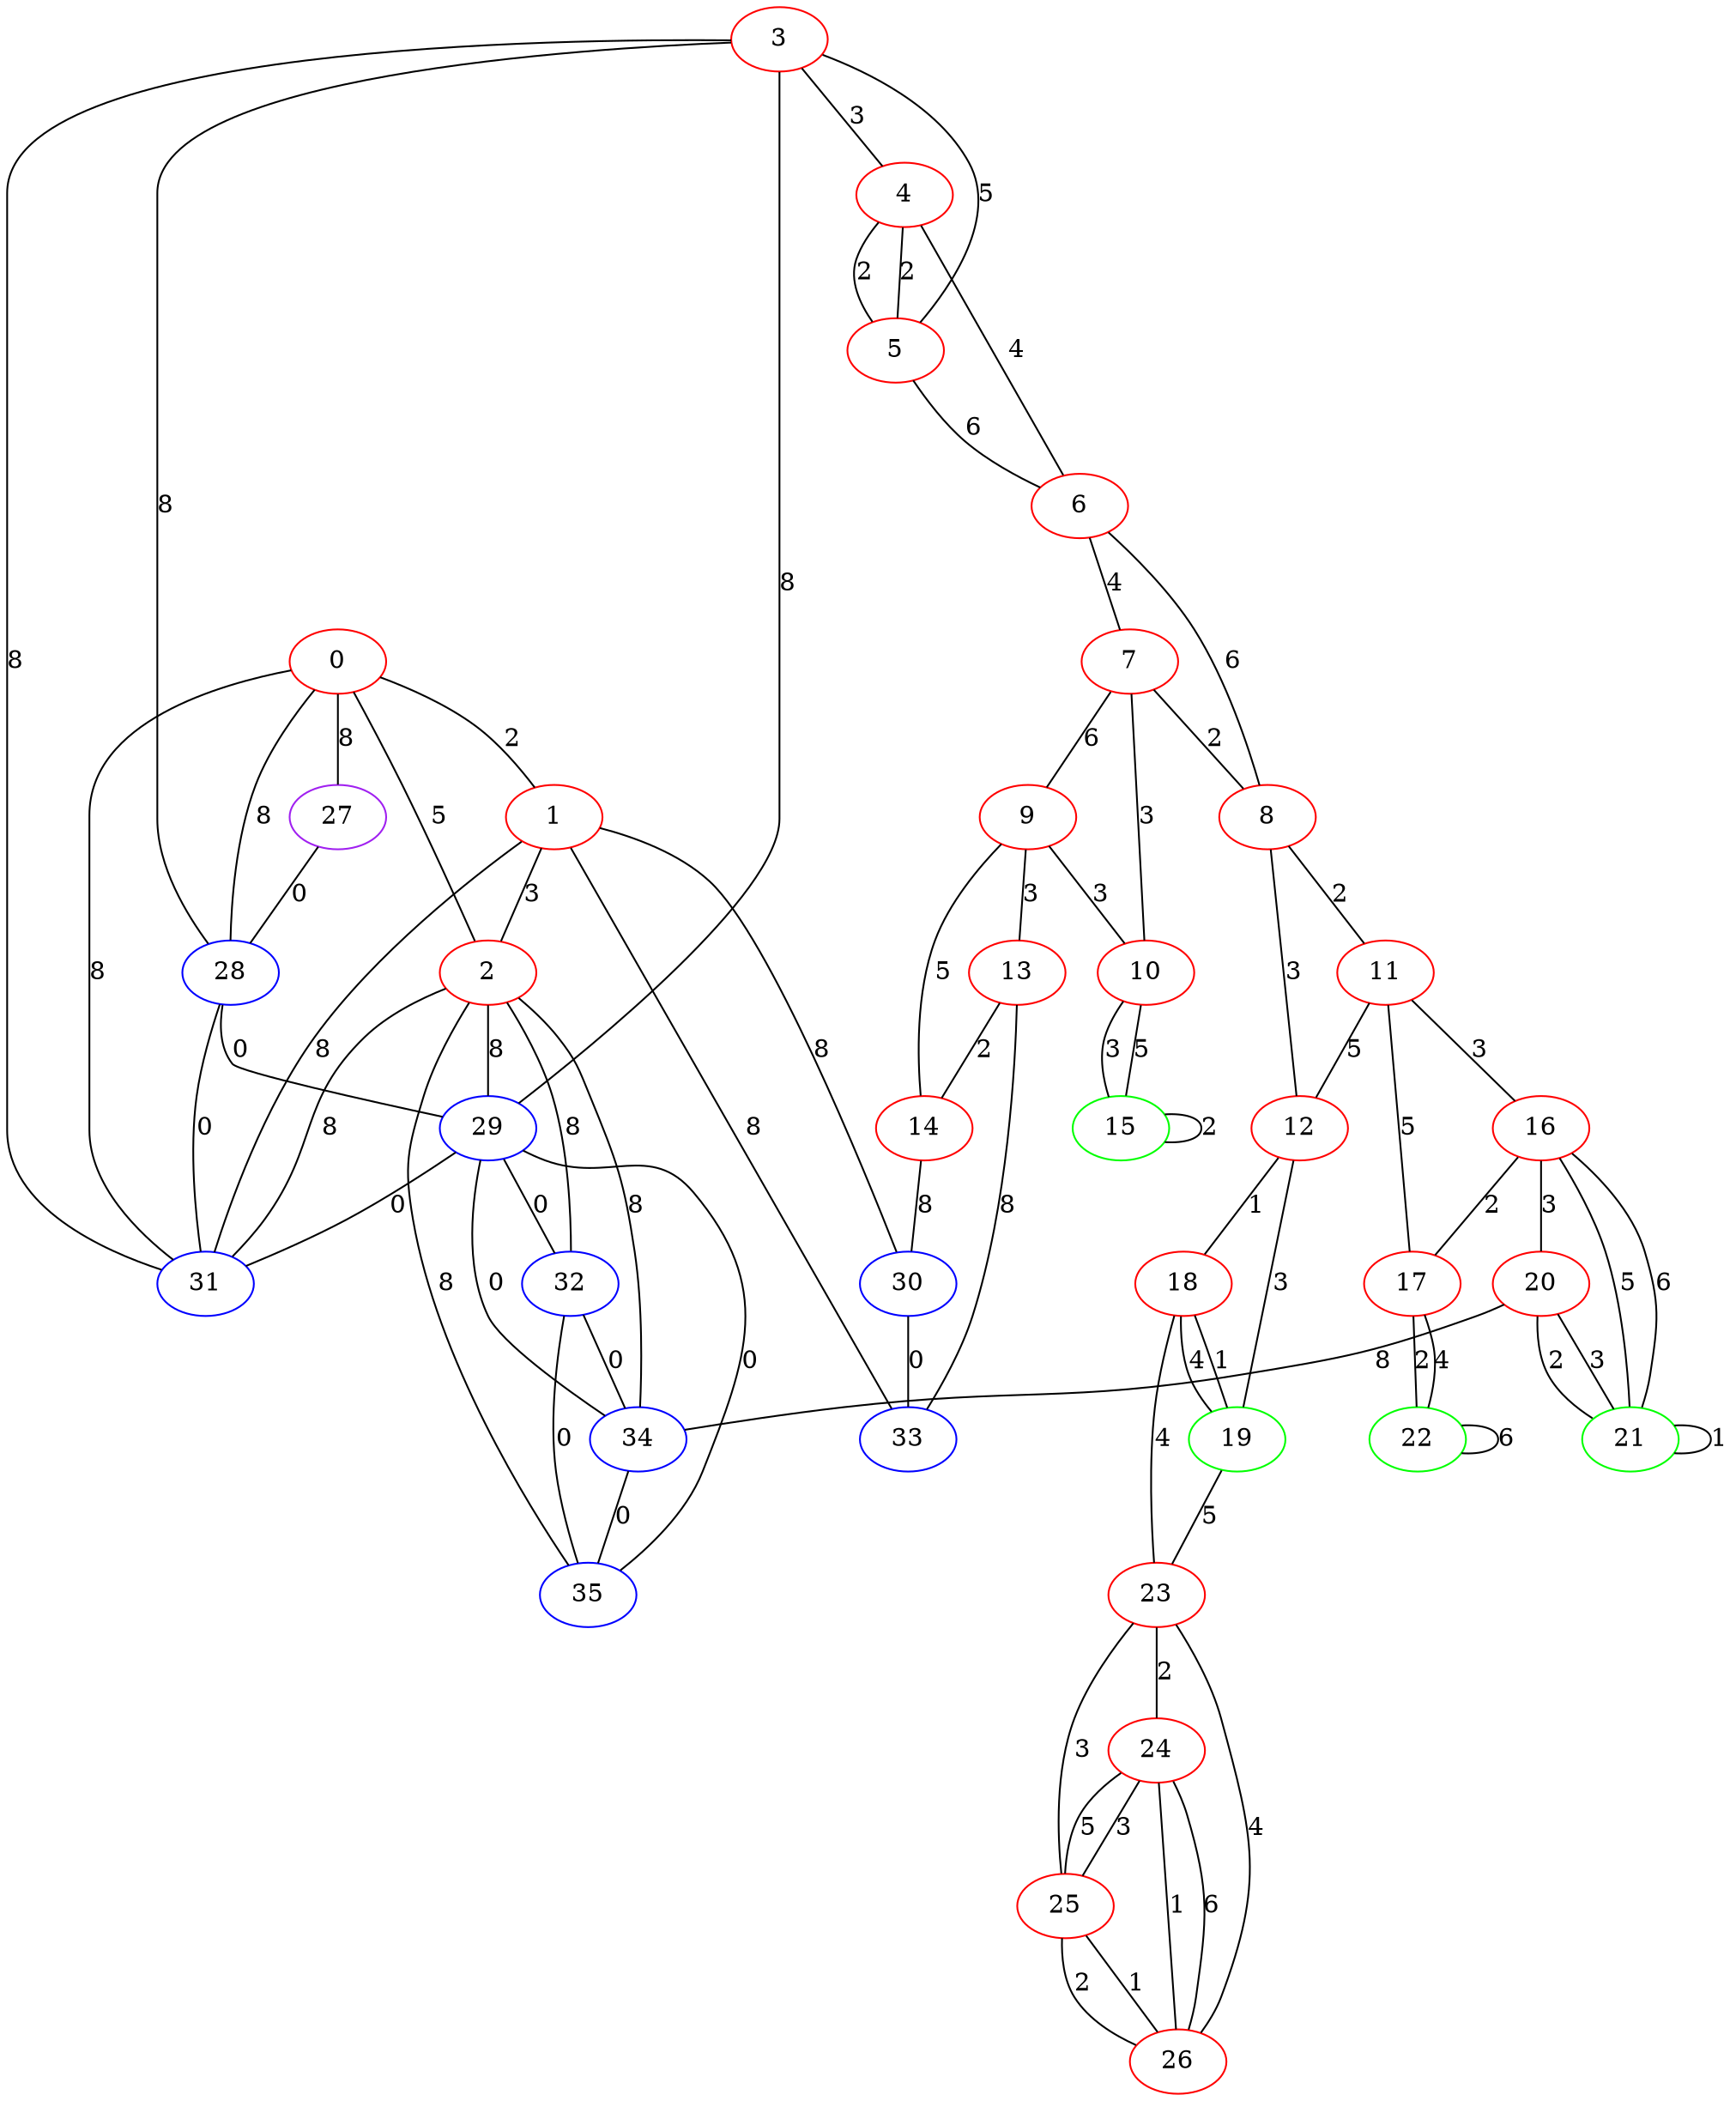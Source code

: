 graph "" {
0 [color=red, weight=1];
1 [color=red, weight=1];
2 [color=red, weight=1];
3 [color=red, weight=1];
4 [color=red, weight=1];
5 [color=red, weight=1];
6 [color=red, weight=1];
7 [color=red, weight=1];
8 [color=red, weight=1];
9 [color=red, weight=1];
10 [color=red, weight=1];
11 [color=red, weight=1];
12 [color=red, weight=1];
13 [color=red, weight=1];
14 [color=red, weight=1];
15 [color=green, weight=2];
16 [color=red, weight=1];
17 [color=red, weight=1];
18 [color=red, weight=1];
19 [color=green, weight=2];
20 [color=red, weight=1];
21 [color=green, weight=2];
22 [color=green, weight=2];
23 [color=red, weight=1];
24 [color=red, weight=1];
25 [color=red, weight=1];
26 [color=red, weight=1];
27 [color=purple, weight=4];
28 [color=blue, weight=3];
29 [color=blue, weight=3];
30 [color=blue, weight=3];
31 [color=blue, weight=3];
32 [color=blue, weight=3];
33 [color=blue, weight=3];
34 [color=blue, weight=3];
35 [color=blue, weight=3];
0 -- 1  [key=0, label=2];
0 -- 2  [key=0, label=5];
0 -- 27  [key=0, label=8];
0 -- 28  [key=0, label=8];
0 -- 31  [key=0, label=8];
1 -- 33  [key=0, label=8];
1 -- 2  [key=0, label=3];
1 -- 30  [key=0, label=8];
1 -- 31  [key=0, label=8];
2 -- 34  [key=0, label=8];
2 -- 35  [key=0, label=8];
2 -- 32  [key=0, label=8];
2 -- 29  [key=0, label=8];
2 -- 31  [key=0, label=8];
3 -- 28  [key=0, label=8];
3 -- 31  [key=0, label=8];
3 -- 4  [key=0, label=3];
3 -- 5  [key=0, label=5];
3 -- 29  [key=0, label=8];
4 -- 5  [key=0, label=2];
4 -- 5  [key=1, label=2];
4 -- 6  [key=0, label=4];
5 -- 6  [key=0, label=6];
6 -- 8  [key=0, label=6];
6 -- 7  [key=0, label=4];
7 -- 8  [key=0, label=2];
7 -- 9  [key=0, label=6];
7 -- 10  [key=0, label=3];
8 -- 11  [key=0, label=2];
8 -- 12  [key=0, label=3];
9 -- 10  [key=0, label=3];
9 -- 13  [key=0, label=3];
9 -- 14  [key=0, label=5];
10 -- 15  [key=0, label=3];
10 -- 15  [key=1, label=5];
11 -- 16  [key=0, label=3];
11 -- 12  [key=0, label=5];
11 -- 17  [key=0, label=5];
12 -- 19  [key=0, label=3];
12 -- 18  [key=0, label=1];
13 -- 14  [key=0, label=2];
13 -- 33  [key=0, label=8];
14 -- 30  [key=0, label=8];
15 -- 15  [key=0, label=2];
16 -- 17  [key=0, label=2];
16 -- 20  [key=0, label=3];
16 -- 21  [key=0, label=5];
16 -- 21  [key=1, label=6];
17 -- 22  [key=0, label=2];
17 -- 22  [key=1, label=4];
18 -- 19  [key=0, label=4];
18 -- 19  [key=1, label=1];
18 -- 23  [key=0, label=4];
19 -- 23  [key=0, label=5];
20 -- 34  [key=0, label=8];
20 -- 21  [key=0, label=2];
20 -- 21  [key=1, label=3];
21 -- 21  [key=0, label=1];
22 -- 22  [key=0, label=6];
23 -- 24  [key=0, label=2];
23 -- 25  [key=0, label=3];
23 -- 26  [key=0, label=4];
24 -- 25  [key=0, label=3];
24 -- 25  [key=1, label=5];
24 -- 26  [key=0, label=1];
24 -- 26  [key=1, label=6];
25 -- 26  [key=0, label=2];
25 -- 26  [key=1, label=1];
27 -- 28  [key=0, label=0];
28 -- 29  [key=0, label=0];
28 -- 31  [key=0, label=0];
29 -- 32  [key=0, label=0];
29 -- 34  [key=0, label=0];
29 -- 35  [key=0, label=0];
29 -- 31  [key=0, label=0];
30 -- 33  [key=0, label=0];
32 -- 34  [key=0, label=0];
32 -- 35  [key=0, label=0];
34 -- 35  [key=0, label=0];
}

